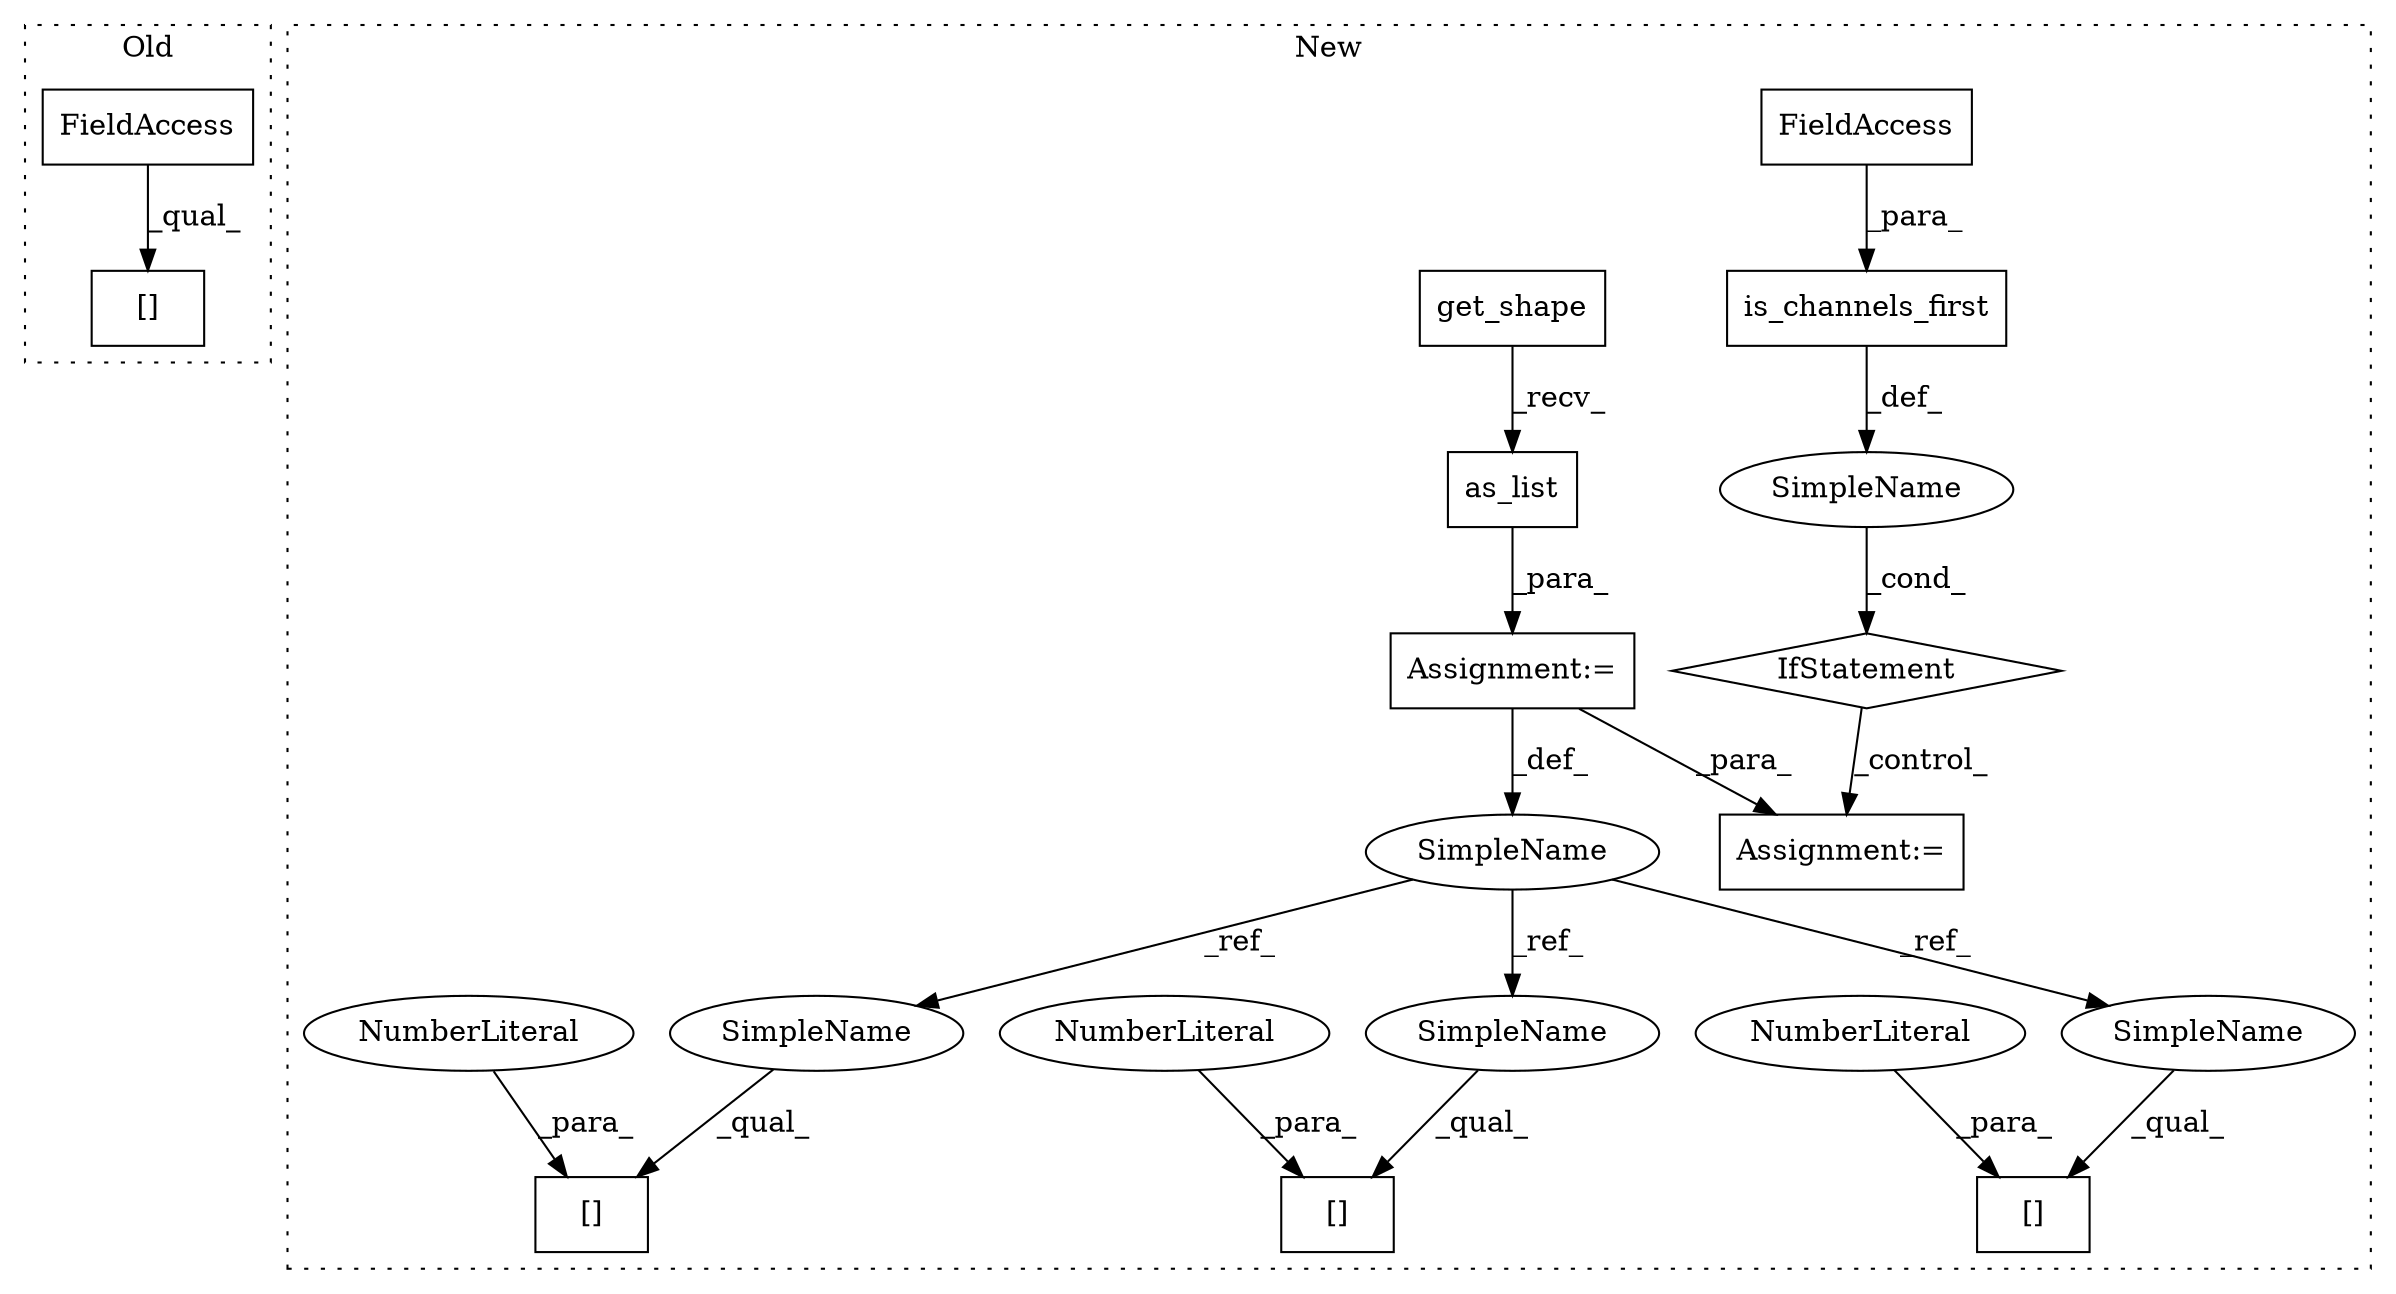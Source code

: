 digraph G {
subgraph cluster0 {
1 [label="[]" a="2" s="4936,4945" l="8,1" shape="box"];
4 [label="FieldAccess" a="22" s="4936" l="7" shape="box"];
label = "Old";
style="dotted";
}
subgraph cluster1 {
2 [label="is_channels_first" a="32" s="5142,5176" l="18,1" shape="box"];
3 [label="FieldAccess" a="22" s="5160" l="16" shape="box"];
5 [label="IfStatement" a="25" s="5138,5177" l="4,2" shape="diamond"];
6 [label="SimpleName" a="42" s="" l="" shape="ellipse"];
7 [label="Assignment:=" a="7" s="5195" l="1" shape="box"];
8 [label="get_shape" a="32" s="5109" l="11" shape="box"];
9 [label="[]" a="2" s="5265,5274" l="8,1" shape="box"];
10 [label="NumberLiteral" a="34" s="5273" l="1" shape="ellipse"];
11 [label="[]" a="2" s="5291,5300" l="8,1" shape="box"];
12 [label="NumberLiteral" a="34" s="5299" l="1" shape="ellipse"];
13 [label="[]" a="2" s="5222,5231" l="8,1" shape="box"];
14 [label="NumberLiteral" a="34" s="5230" l="1" shape="ellipse"];
15 [label="SimpleName" a="42" s="5099" l="7" shape="ellipse"];
16 [label="as_list" a="32" s="5121" l="9" shape="box"];
17 [label="Assignment:=" a="7" s="5106" l="1" shape="box"];
18 [label="SimpleName" a="42" s="5291" l="7" shape="ellipse"];
19 [label="SimpleName" a="42" s="5265" l="7" shape="ellipse"];
20 [label="SimpleName" a="42" s="5222" l="7" shape="ellipse"];
label = "New";
style="dotted";
}
2 -> 6 [label="_def_"];
3 -> 2 [label="_para_"];
4 -> 1 [label="_qual_"];
5 -> 7 [label="_control_"];
6 -> 5 [label="_cond_"];
8 -> 16 [label="_recv_"];
10 -> 9 [label="_para_"];
12 -> 11 [label="_para_"];
14 -> 13 [label="_para_"];
15 -> 18 [label="_ref_"];
15 -> 20 [label="_ref_"];
15 -> 19 [label="_ref_"];
16 -> 17 [label="_para_"];
17 -> 7 [label="_para_"];
17 -> 15 [label="_def_"];
18 -> 11 [label="_qual_"];
19 -> 9 [label="_qual_"];
20 -> 13 [label="_qual_"];
}